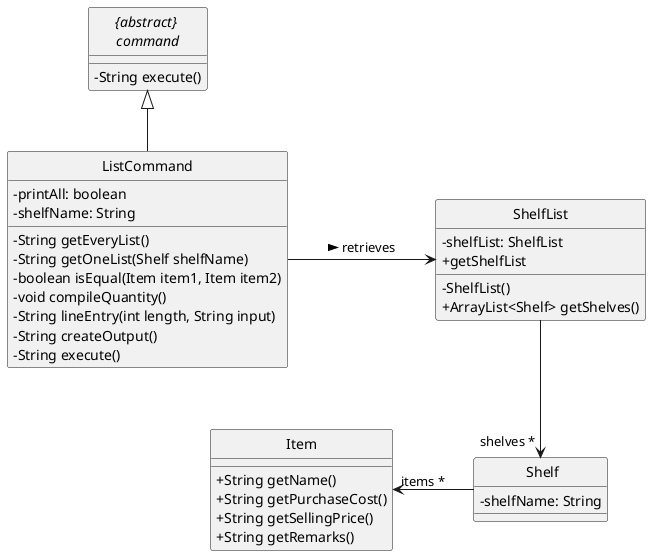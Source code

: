 @startuml
'https://plantuml.com/class-diagram
hide circle
skinparam classAttributeIconSize 0
skinparam nodesep 80
skinparam ranksep 60

abstract class "{abstract} \ncommand" as Command {
    - String execute()
}

class ListCommand {
    - printAll: boolean
    - shelfName: String
    - String getEveryList()
    - String getOneList(Shelf shelfName)
    - boolean isEqual(Item item1, Item item2)
    - void compileQuantity()
    - String lineEntry(int length, String input)
    - String createOutput()
    - String execute()
}

class Item {
    + String getName()
    + String getPurchaseCost()
    + String getSellingPrice()
    + String getRemarks()
}

class ShelfList {
    - shelfList: ShelfList
    - ShelfList()
    + getShelfList
    + ArrayList<Shelf> getShelves()
}

class "\tShelf\t" as Shelf {
    - shelfName: String
}

ListCommand -up-|> Command

ListCommand -right-> ShelfList : > retrieves
ShelfList -down-> "shelves *"Shelf
Shelf -left-> "items *"Item


@enduml